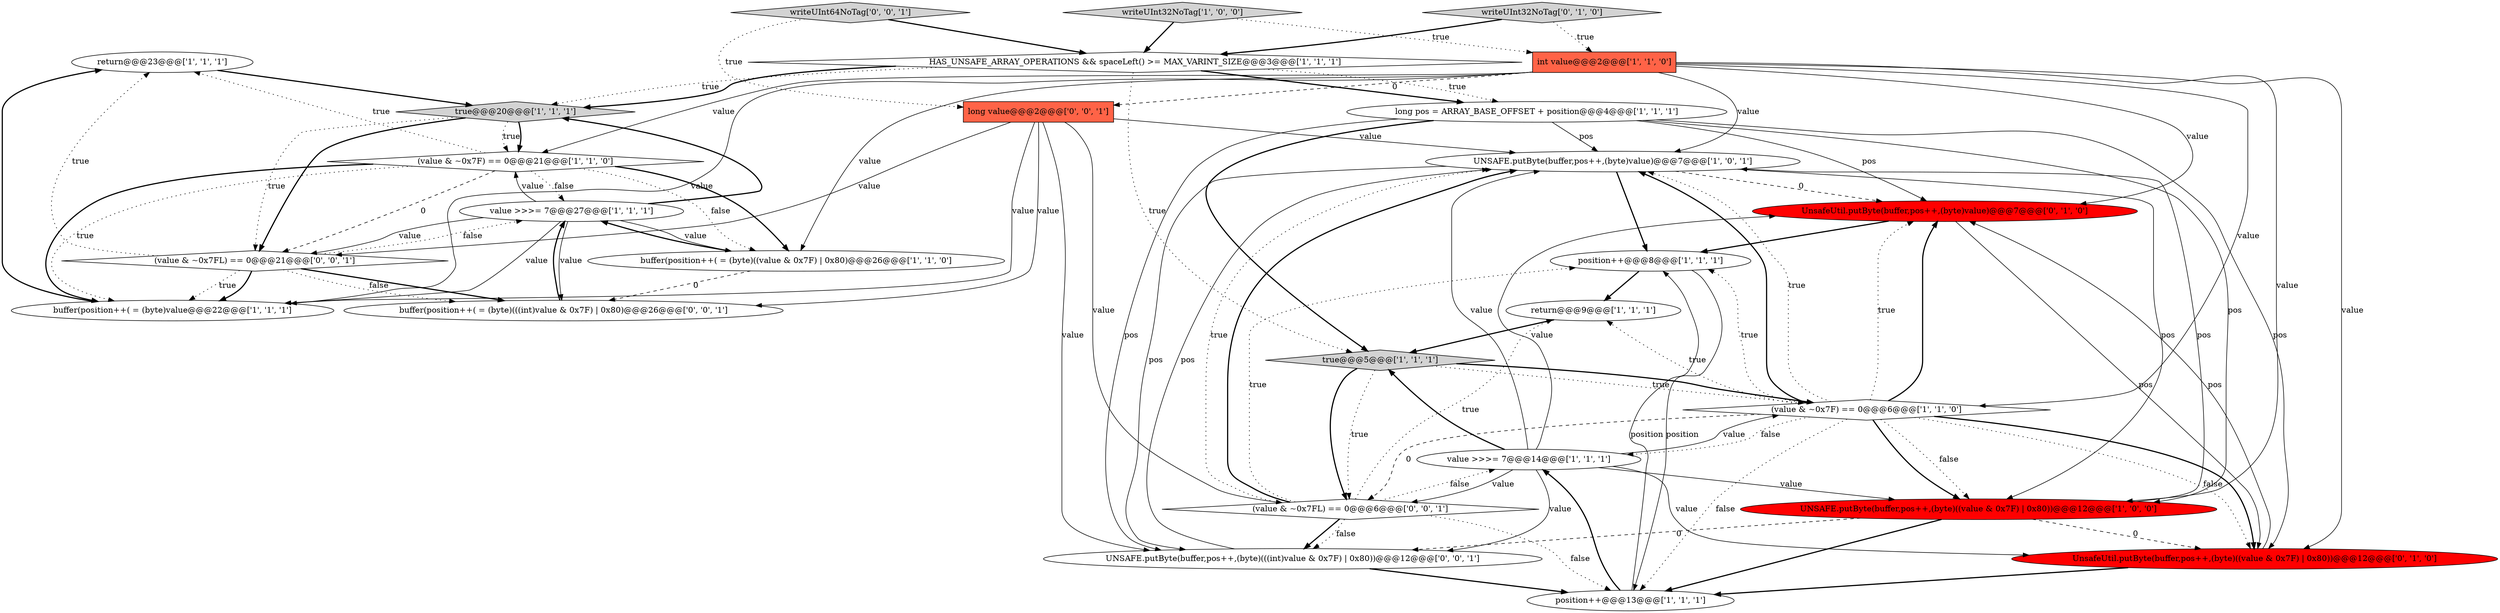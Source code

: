 digraph {
8 [style = filled, label = "return@@@23@@@['1', '1', '1']", fillcolor = white, shape = ellipse image = "AAA0AAABBB1BBB"];
10 [style = filled, label = "value >>>= 7@@@14@@@['1', '1', '1']", fillcolor = white, shape = ellipse image = "AAA0AAABBB1BBB"];
18 [style = filled, label = "writeUInt32NoTag['0', '1', '0']", fillcolor = lightgray, shape = diamond image = "AAA0AAABBB2BBB"];
25 [style = filled, label = "long value@@@2@@@['0', '0', '1']", fillcolor = tomato, shape = box image = "AAA0AAABBB3BBB"];
5 [style = filled, label = "buffer(position++( = (byte)((value & 0x7F) | 0x80)@@@26@@@['1', '1', '0']", fillcolor = white, shape = ellipse image = "AAA0AAABBB1BBB"];
20 [style = filled, label = "UnsafeUtil.putByte(buffer,pos++,(byte)value)@@@7@@@['0', '1', '0']", fillcolor = red, shape = ellipse image = "AAA1AAABBB2BBB"];
21 [style = filled, label = "writeUInt64NoTag['0', '0', '1']", fillcolor = lightgray, shape = diamond image = "AAA0AAABBB3BBB"];
6 [style = filled, label = "(value & ~0x7F) == 0@@@6@@@['1', '1', '0']", fillcolor = white, shape = diamond image = "AAA0AAABBB1BBB"];
7 [style = filled, label = "true@@@5@@@['1', '1', '1']", fillcolor = lightgray, shape = diamond image = "AAA0AAABBB1BBB"];
2 [style = filled, label = "(value & ~0x7F) == 0@@@21@@@['1', '1', '0']", fillcolor = white, shape = diamond image = "AAA0AAABBB1BBB"];
14 [style = filled, label = "true@@@20@@@['1', '1', '1']", fillcolor = lightgray, shape = diamond image = "AAA0AAABBB1BBB"];
0 [style = filled, label = "position++@@@8@@@['1', '1', '1']", fillcolor = white, shape = ellipse image = "AAA0AAABBB1BBB"];
4 [style = filled, label = "long pos = ARRAY_BASE_OFFSET + position@@@4@@@['1', '1', '1']", fillcolor = white, shape = ellipse image = "AAA0AAABBB1BBB"];
19 [style = filled, label = "UnsafeUtil.putByte(buffer,pos++,(byte)((value & 0x7F) | 0x80))@@@12@@@['0', '1', '0']", fillcolor = red, shape = ellipse image = "AAA1AAABBB2BBB"];
3 [style = filled, label = "buffer(position++( = (byte)value@@@22@@@['1', '1', '1']", fillcolor = white, shape = ellipse image = "AAA0AAABBB1BBB"];
22 [style = filled, label = "(value & ~0x7FL) == 0@@@21@@@['0', '0', '1']", fillcolor = white, shape = diamond image = "AAA0AAABBB3BBB"];
1 [style = filled, label = "return@@@9@@@['1', '1', '1']", fillcolor = white, shape = ellipse image = "AAA0AAABBB1BBB"];
11 [style = filled, label = "UNSAFE.putByte(buffer,pos++,(byte)value)@@@7@@@['1', '0', '1']", fillcolor = white, shape = ellipse image = "AAA0AAABBB1BBB"];
23 [style = filled, label = "buffer(position++( = (byte)(((int)value & 0x7F) | 0x80)@@@26@@@['0', '0', '1']", fillcolor = white, shape = ellipse image = "AAA0AAABBB3BBB"];
17 [style = filled, label = "position++@@@13@@@['1', '1', '1']", fillcolor = white, shape = ellipse image = "AAA0AAABBB1BBB"];
12 [style = filled, label = "writeUInt32NoTag['1', '0', '0']", fillcolor = lightgray, shape = diamond image = "AAA0AAABBB1BBB"];
24 [style = filled, label = "UNSAFE.putByte(buffer,pos++,(byte)(((int)value & 0x7F) | 0x80))@@@12@@@['0', '0', '1']", fillcolor = white, shape = ellipse image = "AAA0AAABBB3BBB"];
13 [style = filled, label = "int value@@@2@@@['1', '1', '0']", fillcolor = tomato, shape = box image = "AAA0AAABBB1BBB"];
9 [style = filled, label = "value >>>= 7@@@27@@@['1', '1', '1']", fillcolor = white, shape = ellipse image = "AAA0AAABBB1BBB"];
15 [style = filled, label = "HAS_UNSAFE_ARRAY_OPERATIONS && spaceLeft() >= MAX_VARINT_SIZE@@@3@@@['1', '1', '1']", fillcolor = white, shape = diamond image = "AAA0AAABBB1BBB"];
16 [style = filled, label = "UNSAFE.putByte(buffer,pos++,(byte)((value & 0x7F) | 0x80))@@@12@@@['1', '0', '0']", fillcolor = red, shape = ellipse image = "AAA1AAABBB1BBB"];
26 [style = filled, label = "(value & ~0x7FL) == 0@@@6@@@['0', '0', '1']", fillcolor = white, shape = diamond image = "AAA0AAABBB3BBB"];
11->20 [style = dashed, label="0"];
0->17 [style = solid, label="position"];
5->9 [style = bold, label=""];
13->2 [style = solid, label="value"];
21->15 [style = bold, label=""];
20->0 [style = bold, label=""];
13->6 [style = solid, label="value"];
6->1 [style = dotted, label="true"];
14->22 [style = dotted, label="true"];
9->3 [style = solid, label="value"];
13->25 [style = dashed, label="0"];
15->7 [style = dotted, label="true"];
26->11 [style = bold, label=""];
2->9 [style = dotted, label="false"];
7->26 [style = bold, label=""];
10->20 [style = solid, label="value"];
6->26 [style = dashed, label="0"];
2->5 [style = dotted, label="false"];
6->11 [style = bold, label=""];
24->17 [style = bold, label=""];
13->19 [style = solid, label="value"];
9->14 [style = bold, label=""];
25->3 [style = solid, label="value"];
22->9 [style = dotted, label="false"];
6->0 [style = dotted, label="true"];
6->11 [style = dotted, label="true"];
2->22 [style = dashed, label="0"];
2->8 [style = dotted, label="true"];
18->13 [style = dotted, label="true"];
2->3 [style = dotted, label="true"];
14->2 [style = dotted, label="true"];
7->6 [style = dotted, label="true"];
20->19 [style = solid, label="pos"];
6->16 [style = dotted, label="false"];
25->23 [style = solid, label="value"];
5->23 [style = dashed, label="0"];
25->11 [style = solid, label="value"];
9->23 [style = solid, label="value"];
18->15 [style = bold, label=""];
14->22 [style = bold, label=""];
16->17 [style = bold, label=""];
15->14 [style = dotted, label="true"];
26->24 [style = bold, label=""];
4->16 [style = solid, label="pos"];
13->16 [style = solid, label="value"];
25->22 [style = solid, label="value"];
6->19 [style = dotted, label="false"];
10->7 [style = bold, label=""];
22->23 [style = bold, label=""];
6->20 [style = dotted, label="true"];
11->24 [style = solid, label="pos"];
9->22 [style = solid, label="value"];
26->1 [style = dotted, label="true"];
7->6 [style = bold, label=""];
22->23 [style = dotted, label="false"];
16->11 [style = solid, label="pos"];
4->11 [style = solid, label="pos"];
10->19 [style = solid, label="value"];
9->2 [style = solid, label="value"];
26->10 [style = dotted, label="false"];
17->10 [style = bold, label=""];
4->19 [style = solid, label="pos"];
13->11 [style = solid, label="value"];
13->20 [style = solid, label="value"];
15->14 [style = bold, label=""];
16->19 [style = dashed, label="0"];
2->3 [style = bold, label=""];
7->26 [style = dotted, label="true"];
24->11 [style = solid, label="pos"];
8->14 [style = bold, label=""];
19->17 [style = bold, label=""];
26->17 [style = dotted, label="false"];
1->7 [style = bold, label=""];
9->5 [style = solid, label="value"];
4->7 [style = bold, label=""];
21->25 [style = dotted, label="true"];
6->20 [style = bold, label=""];
17->0 [style = solid, label="position"];
12->13 [style = dotted, label="true"];
11->16 [style = solid, label="pos"];
25->26 [style = solid, label="value"];
0->1 [style = bold, label=""];
3->8 [style = bold, label=""];
4->24 [style = solid, label="pos"];
22->3 [style = dotted, label="true"];
10->26 [style = solid, label="value"];
6->17 [style = dotted, label="false"];
10->16 [style = solid, label="value"];
14->2 [style = bold, label=""];
26->11 [style = dotted, label="true"];
6->10 [style = dotted, label="false"];
25->24 [style = solid, label="value"];
2->5 [style = bold, label=""];
10->24 [style = solid, label="value"];
16->24 [style = dashed, label="0"];
12->15 [style = bold, label=""];
26->24 [style = dotted, label="false"];
10->11 [style = solid, label="value"];
6->19 [style = bold, label=""];
15->4 [style = dotted, label="true"];
10->6 [style = solid, label="value"];
22->3 [style = bold, label=""];
22->8 [style = dotted, label="true"];
11->0 [style = bold, label=""];
13->5 [style = solid, label="value"];
6->16 [style = bold, label=""];
15->4 [style = bold, label=""];
19->20 [style = solid, label="pos"];
23->9 [style = bold, label=""];
4->20 [style = solid, label="pos"];
26->0 [style = dotted, label="true"];
13->3 [style = solid, label="value"];
}
